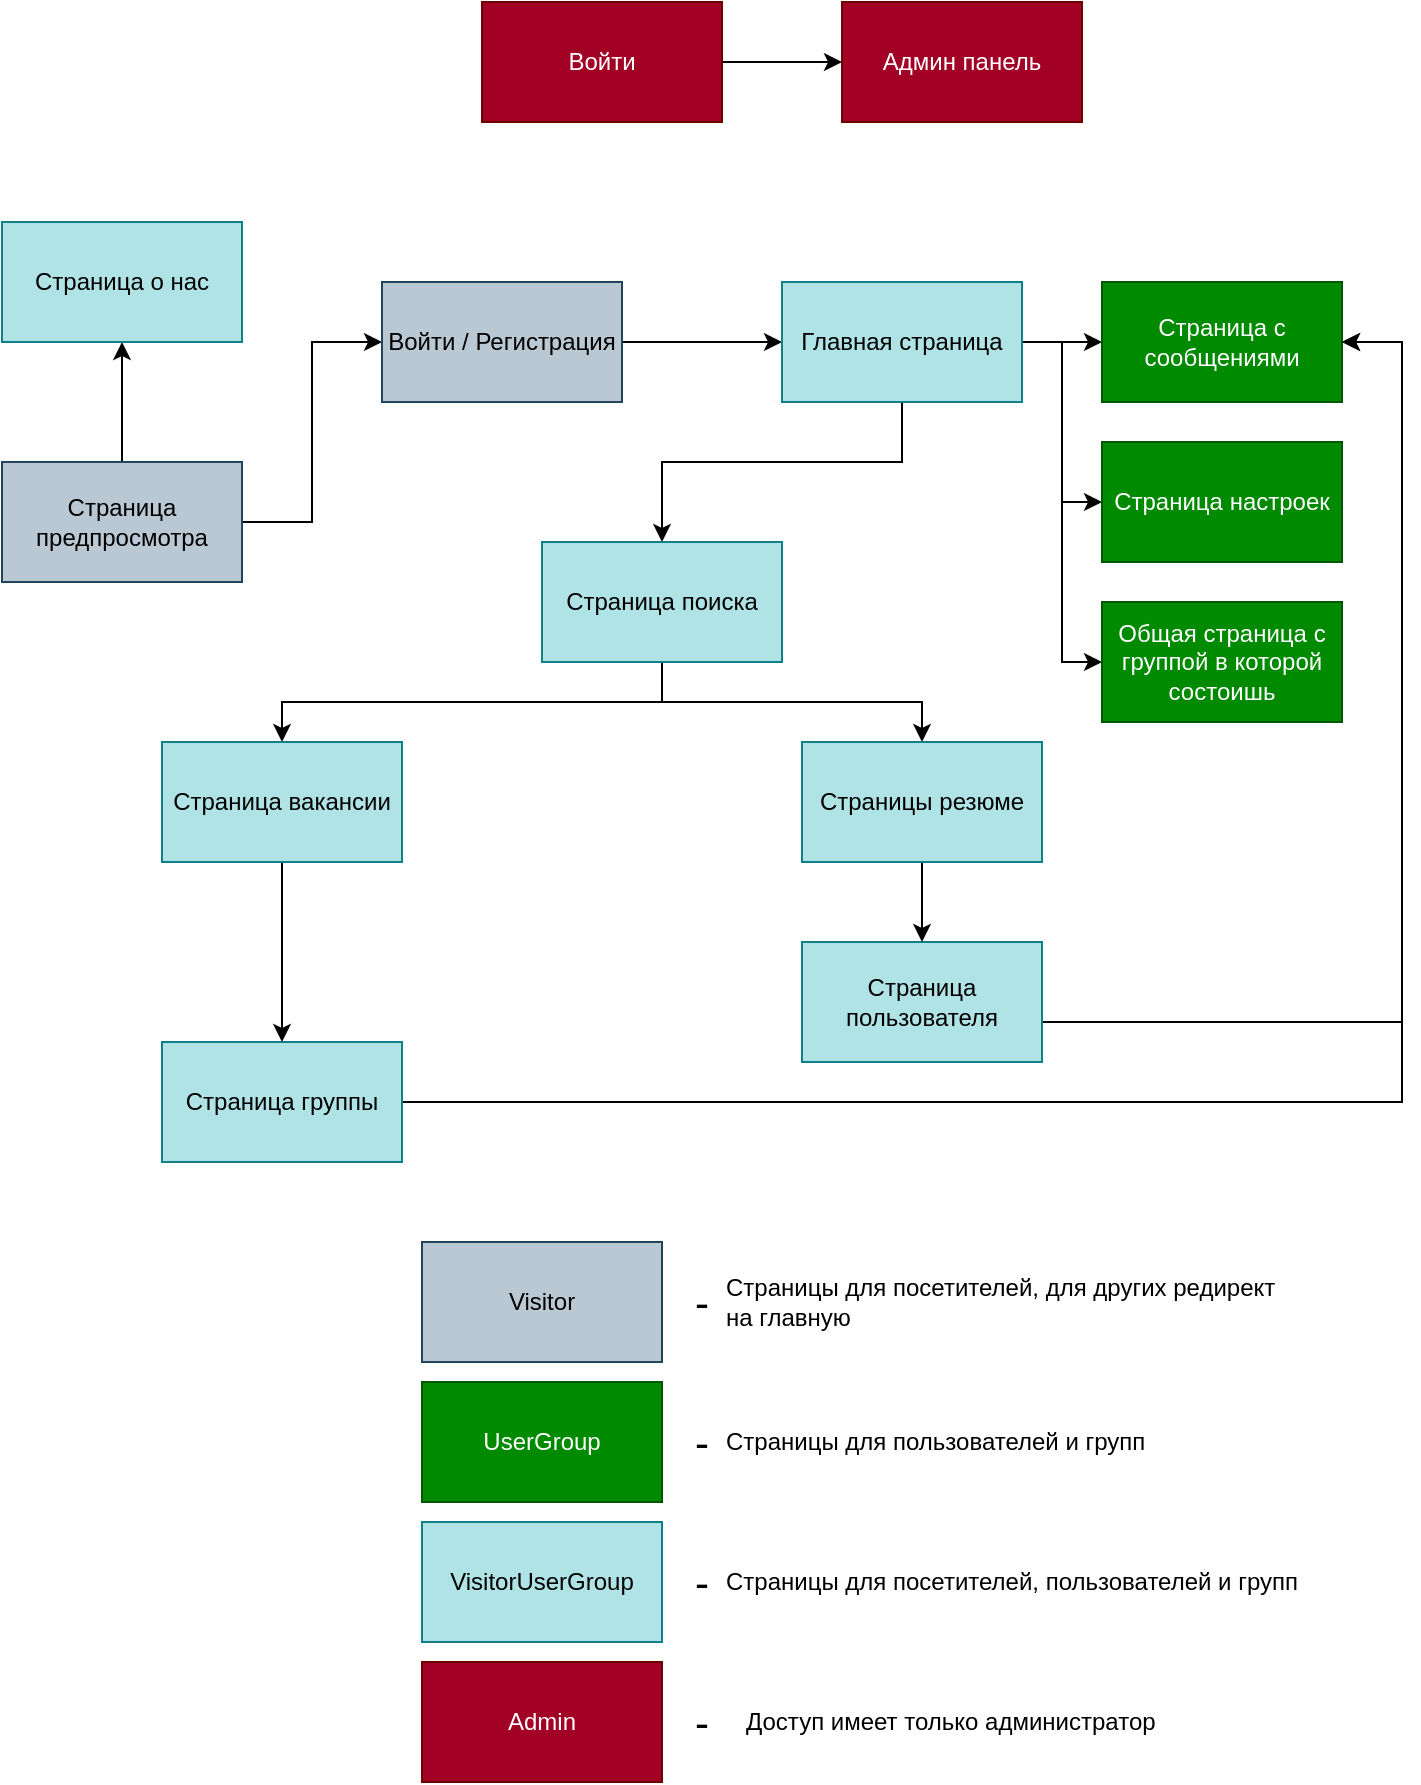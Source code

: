 <mxfile version="14.6.13" type="device"><diagram id="R2lEEEUBdFMjLlhIrx00" name="Page-1"><mxGraphModel dx="1673" dy="915" grid="1" gridSize="10" guides="1" tooltips="1" connect="1" arrows="1" fold="1" page="1" pageScale="1" pageWidth="850" pageHeight="1100" math="0" shadow="0" extFonts="Permanent Marker^https://fonts.googleapis.com/css?family=Permanent+Marker"><root><mxCell id="0"/><mxCell id="1" parent="0"/><mxCell id="Xh_Qobi1sX7pn0u71KVi-1" style="edgeStyle=orthogonalEdgeStyle;rounded=0;orthogonalLoop=1;jettySize=auto;html=1;entryX=0;entryY=0.5;entryDx=0;entryDy=0;" parent="1" source="Xh_Qobi1sX7pn0u71KVi-3" target="Xh_Qobi1sX7pn0u71KVi-5" edge="1"><mxGeometry relative="1" as="geometry"/></mxCell><mxCell id="Xh_Qobi1sX7pn0u71KVi-2" style="edgeStyle=orthogonalEdgeStyle;rounded=0;orthogonalLoop=1;jettySize=auto;html=1;entryX=0.5;entryY=1;entryDx=0;entryDy=0;fontSize=12;" parent="1" source="Xh_Qobi1sX7pn0u71KVi-3" target="Xh_Qobi1sX7pn0u71KVi-33" edge="1"><mxGeometry relative="1" as="geometry"/></mxCell><mxCell id="Xh_Qobi1sX7pn0u71KVi-3" value="Страница предпросмотра" style="rounded=0;whiteSpace=wrap;html=1;fillColor=#bac8d3;strokeColor=#23445d;" parent="1" vertex="1"><mxGeometry x="30" y="320" width="120" height="60" as="geometry"/></mxCell><mxCell id="Xh_Qobi1sX7pn0u71KVi-4" style="edgeStyle=orthogonalEdgeStyle;rounded=0;orthogonalLoop=1;jettySize=auto;html=1;entryX=0;entryY=0.5;entryDx=0;entryDy=0;" parent="1" source="Xh_Qobi1sX7pn0u71KVi-5" target="Xh_Qobi1sX7pn0u71KVi-16" edge="1"><mxGeometry relative="1" as="geometry"/></mxCell><mxCell id="Xh_Qobi1sX7pn0u71KVi-5" value="Войти / Регистрация" style="rounded=0;whiteSpace=wrap;html=1;fillColor=#bac8d3;strokeColor=#23445d;" parent="1" vertex="1"><mxGeometry x="220" y="230" width="120" height="60" as="geometry"/></mxCell><mxCell id="Xh_Qobi1sX7pn0u71KVi-6" style="edgeStyle=orthogonalEdgeStyle;rounded=0;orthogonalLoop=1;jettySize=auto;html=1;entryX=0;entryY=0.5;entryDx=0;entryDy=0;" parent="1" source="Xh_Qobi1sX7pn0u71KVi-7" target="Xh_Qobi1sX7pn0u71KVi-8" edge="1"><mxGeometry relative="1" as="geometry"/></mxCell><mxCell id="Xh_Qobi1sX7pn0u71KVi-7" value="Войти" style="rounded=0;whiteSpace=wrap;html=1;fillColor=#a20025;strokeColor=#6F0000;fontColor=#ffffff;" parent="1" vertex="1"><mxGeometry x="270" y="90" width="120" height="60" as="geometry"/></mxCell><mxCell id="Xh_Qobi1sX7pn0u71KVi-8" value="Админ панель" style="rounded=0;whiteSpace=wrap;html=1;fillColor=#a20025;strokeColor=#6F0000;fontColor=#ffffff;" parent="1" vertex="1"><mxGeometry x="450" y="90" width="120" height="60" as="geometry"/></mxCell><mxCell id="Xh_Qobi1sX7pn0u71KVi-10" style="edgeStyle=orthogonalEdgeStyle;rounded=0;orthogonalLoop=1;jettySize=auto;html=1;entryX=0;entryY=0.5;entryDx=0;entryDy=0;" parent="1" source="Xh_Qobi1sX7pn0u71KVi-16" target="Xh_Qobi1sX7pn0u71KVi-18" edge="1"><mxGeometry relative="1" as="geometry"/></mxCell><mxCell id="Xh_Qobi1sX7pn0u71KVi-11" style="edgeStyle=orthogonalEdgeStyle;rounded=0;orthogonalLoop=1;jettySize=auto;html=1;entryX=0;entryY=0.5;entryDx=0;entryDy=0;" parent="1" source="Xh_Qobi1sX7pn0u71KVi-16" target="Xh_Qobi1sX7pn0u71KVi-19" edge="1"><mxGeometry relative="1" as="geometry"/></mxCell><mxCell id="Xh_Qobi1sX7pn0u71KVi-12" style="edgeStyle=orthogonalEdgeStyle;rounded=0;orthogonalLoop=1;jettySize=auto;html=1;entryX=0.5;entryY=0;entryDx=0;entryDy=0;" parent="1" source="Xh_Qobi1sX7pn0u71KVi-16" target="Xh_Qobi1sX7pn0u71KVi-22" edge="1"><mxGeometry relative="1" as="geometry"><Array as="points"><mxPoint x="480" y="320"/><mxPoint x="360" y="320"/></Array></mxGeometry></mxCell><mxCell id="Xh_Qobi1sX7pn0u71KVi-13" style="edgeStyle=orthogonalEdgeStyle;rounded=0;orthogonalLoop=1;jettySize=auto;html=1;entryX=0;entryY=0.5;entryDx=0;entryDy=0;" parent="1" source="Xh_Qobi1sX7pn0u71KVi-16" target="Xh_Qobi1sX7pn0u71KVi-27" edge="1"><mxGeometry relative="1" as="geometry"><Array as="points"><mxPoint x="560" y="260"/><mxPoint x="560" y="420"/></Array></mxGeometry></mxCell><mxCell id="Xh_Qobi1sX7pn0u71KVi-16" value="Главная страница" style="rounded=0;whiteSpace=wrap;html=1;fillColor=#b0e3e6;strokeColor=#0e8088;" parent="1" vertex="1"><mxGeometry x="420" y="230" width="120" height="60" as="geometry"/></mxCell><mxCell id="Xh_Qobi1sX7pn0u71KVi-18" value="Страница с сообщениями" style="rounded=0;whiteSpace=wrap;html=1;fillColor=#008a00;strokeColor=#005700;fontColor=#ffffff;" parent="1" vertex="1"><mxGeometry x="580" y="230" width="120" height="60" as="geometry"/></mxCell><mxCell id="Xh_Qobi1sX7pn0u71KVi-19" value="Страница настроек" style="rounded=0;whiteSpace=wrap;html=1;fillColor=#008a00;strokeColor=#005700;fontColor=#ffffff;" parent="1" vertex="1"><mxGeometry x="580" y="310" width="120" height="60" as="geometry"/></mxCell><mxCell id="0JMPaUNBSIW7Mizg-d9R-5" style="edgeStyle=orthogonalEdgeStyle;rounded=0;orthogonalLoop=1;jettySize=auto;html=1;entryX=0.5;entryY=0;entryDx=0;entryDy=0;" edge="1" parent="1" source="Xh_Qobi1sX7pn0u71KVi-22" target="0JMPaUNBSIW7Mizg-d9R-2"><mxGeometry relative="1" as="geometry"><Array as="points"><mxPoint x="360" y="440"/><mxPoint x="170" y="440"/></Array></mxGeometry></mxCell><mxCell id="0JMPaUNBSIW7Mizg-d9R-6" style="edgeStyle=orthogonalEdgeStyle;rounded=0;orthogonalLoop=1;jettySize=auto;html=1;entryX=0.5;entryY=0;entryDx=0;entryDy=0;" edge="1" parent="1" source="Xh_Qobi1sX7pn0u71KVi-22" target="0JMPaUNBSIW7Mizg-d9R-1"><mxGeometry relative="1" as="geometry"><Array as="points"><mxPoint x="360" y="440"/><mxPoint x="490" y="440"/></Array></mxGeometry></mxCell><mxCell id="Xh_Qobi1sX7pn0u71KVi-22" value="Страница поиска" style="rounded=0;whiteSpace=wrap;html=1;fillColor=#b0e3e6;strokeColor=#0e8088;" parent="1" vertex="1"><mxGeometry x="300" y="360" width="120" height="60" as="geometry"/></mxCell><mxCell id="Xh_Qobi1sX7pn0u71KVi-23" style="edgeStyle=orthogonalEdgeStyle;rounded=0;orthogonalLoop=1;jettySize=auto;html=1;entryX=1;entryY=0.5;entryDx=0;entryDy=0;fontSize=16;" parent="1" source="Xh_Qobi1sX7pn0u71KVi-24" target="Xh_Qobi1sX7pn0u71KVi-18" edge="1"><mxGeometry relative="1" as="geometry"><Array as="points"><mxPoint x="730" y="640"/><mxPoint x="730" y="260"/></Array></mxGeometry></mxCell><mxCell id="Xh_Qobi1sX7pn0u71KVi-24" value="Страница группы" style="rounded=0;whiteSpace=wrap;html=1;fillColor=#b0e3e6;strokeColor=#0e8088;" parent="1" vertex="1"><mxGeometry x="110" y="610" width="120" height="60" as="geometry"/></mxCell><mxCell id="Xh_Qobi1sX7pn0u71KVi-25" style="edgeStyle=orthogonalEdgeStyle;rounded=0;orthogonalLoop=1;jettySize=auto;html=1;entryX=1;entryY=0.5;entryDx=0;entryDy=0;fontSize=16;" parent="1" source="Xh_Qobi1sX7pn0u71KVi-26" target="Xh_Qobi1sX7pn0u71KVi-18" edge="1"><mxGeometry relative="1" as="geometry"><Array as="points"><mxPoint x="490" y="600"/><mxPoint x="730" y="600"/><mxPoint x="730" y="260"/></Array></mxGeometry></mxCell><mxCell id="Xh_Qobi1sX7pn0u71KVi-26" value="Страница пользователя" style="rounded=0;whiteSpace=wrap;html=1;fillColor=#b0e3e6;strokeColor=#0e8088;" parent="1" vertex="1"><mxGeometry x="430" y="560" width="120" height="60" as="geometry"/></mxCell><mxCell id="Xh_Qobi1sX7pn0u71KVi-27" value="Общая страница с группой в которой состоишь" style="rounded=0;whiteSpace=wrap;html=1;fillColor=#008a00;strokeColor=#005700;fontColor=#ffffff;" parent="1" vertex="1"><mxGeometry x="580" y="390" width="120" height="60" as="geometry"/></mxCell><mxCell id="Xh_Qobi1sX7pn0u71KVi-33" value="Страница о нас" style="rounded=0;whiteSpace=wrap;html=1;fontSize=12;align=center;fillColor=#b0e3e6;strokeColor=#0e8088;" parent="1" vertex="1"><mxGeometry x="30" y="200" width="120" height="60" as="geometry"/></mxCell><mxCell id="Xh_Qobi1sX7pn0u71KVi-89" value="" style="group" parent="1" vertex="1" connectable="0"><mxGeometry x="240" y="850" width="440" height="60" as="geometry"/></mxCell><mxCell id="Xh_Qobi1sX7pn0u71KVi-80" value="VisitorUserGroup" style="rounded=0;whiteSpace=wrap;html=1;fillColor=#b0e3e6;strokeColor=#0e8088;" parent="Xh_Qobi1sX7pn0u71KVi-89" vertex="1"><mxGeometry width="120" height="60" as="geometry"/></mxCell><mxCell id="Xh_Qobi1sX7pn0u71KVi-81" value="&lt;div&gt;&lt;span&gt;Страницы для посетителей, пользователей и групп&lt;/span&gt;&lt;/div&gt;" style="text;html=1;strokeColor=none;fillColor=none;align=left;verticalAlign=middle;whiteSpace=wrap;rounded=0;" parent="Xh_Qobi1sX7pn0u71KVi-89" vertex="1"><mxGeometry x="150" y="20" width="290" height="20" as="geometry"/></mxCell><mxCell id="Xh_Qobi1sX7pn0u71KVi-82" value="&lt;font style=&quot;font-size: 21px&quot;&gt;-&lt;/font&gt;" style="text;html=1;strokeColor=none;fillColor=none;align=center;verticalAlign=middle;whiteSpace=wrap;rounded=0;fontSize=16;" parent="Xh_Qobi1sX7pn0u71KVi-89" vertex="1"><mxGeometry x="120" y="20" width="40" height="20" as="geometry"/></mxCell><mxCell id="Xh_Qobi1sX7pn0u71KVi-90" value="" style="group" parent="1" vertex="1" connectable="0"><mxGeometry x="240" y="710" width="430" height="60" as="geometry"/></mxCell><mxCell id="Xh_Qobi1sX7pn0u71KVi-73" value="Visitor" style="rounded=0;whiteSpace=wrap;html=1;fillColor=#bac8d3;strokeColor=#23445d;" parent="Xh_Qobi1sX7pn0u71KVi-90" vertex="1"><mxGeometry width="120" height="60" as="geometry"/></mxCell><mxCell id="Xh_Qobi1sX7pn0u71KVi-78" value="&lt;div&gt;&lt;span&gt;Страницы для посетителей, для других редирект на главную&lt;/span&gt;&lt;/div&gt;" style="text;html=1;strokeColor=none;fillColor=none;align=left;verticalAlign=middle;whiteSpace=wrap;rounded=0;" parent="Xh_Qobi1sX7pn0u71KVi-90" vertex="1"><mxGeometry x="150" y="20" width="280" height="20" as="geometry"/></mxCell><mxCell id="Xh_Qobi1sX7pn0u71KVi-79" value="&lt;font style=&quot;font-size: 21px&quot;&gt;-&lt;/font&gt;" style="text;html=1;strokeColor=none;fillColor=none;align=center;verticalAlign=middle;whiteSpace=wrap;rounded=0;fontSize=16;" parent="Xh_Qobi1sX7pn0u71KVi-90" vertex="1"><mxGeometry x="120" y="20" width="40" height="20" as="geometry"/></mxCell><mxCell id="Xh_Qobi1sX7pn0u71KVi-91" value="" style="group" parent="1" vertex="1" connectable="0"><mxGeometry x="240" y="920" width="390" height="60" as="geometry"/></mxCell><mxCell id="Xh_Qobi1sX7pn0u71KVi-36" value="Admin" style="rounded=0;whiteSpace=wrap;html=1;fillColor=#a20025;strokeColor=#6F0000;fontColor=#ffffff;" parent="Xh_Qobi1sX7pn0u71KVi-91" vertex="1"><mxGeometry width="120" height="60" as="geometry"/></mxCell><mxCell id="Xh_Qobi1sX7pn0u71KVi-71" value="&lt;div&gt;&lt;span&gt;Доступ имеет только администратор&lt;/span&gt;&lt;/div&gt;" style="text;html=1;strokeColor=none;fillColor=none;align=left;verticalAlign=middle;whiteSpace=wrap;rounded=0;" parent="Xh_Qobi1sX7pn0u71KVi-91" vertex="1"><mxGeometry x="160" y="20" width="230" height="20" as="geometry"/></mxCell><mxCell id="Xh_Qobi1sX7pn0u71KVi-72" value="&lt;font style=&quot;font-size: 21px&quot;&gt;-&lt;/font&gt;" style="text;html=1;strokeColor=none;fillColor=none;align=center;verticalAlign=middle;whiteSpace=wrap;rounded=0;fontSize=16;" parent="Xh_Qobi1sX7pn0u71KVi-91" vertex="1"><mxGeometry x="120" y="20" width="40" height="20" as="geometry"/></mxCell><mxCell id="Xh_Qobi1sX7pn0u71KVi-92" value="" style="group" parent="1" vertex="1" connectable="0"><mxGeometry x="240" y="780" width="440" height="60" as="geometry"/></mxCell><mxCell id="Xh_Qobi1sX7pn0u71KVi-86" value="UserGroup" style="rounded=0;whiteSpace=wrap;html=1;fillColor=#008a00;strokeColor=#005700;fontColor=#ffffff;" parent="Xh_Qobi1sX7pn0u71KVi-92" vertex="1"><mxGeometry width="120" height="60" as="geometry"/></mxCell><mxCell id="Xh_Qobi1sX7pn0u71KVi-87" value="&lt;div&gt;&lt;span&gt;Страницы для пользователей и групп&lt;/span&gt;&lt;/div&gt;" style="text;html=1;strokeColor=none;fillColor=none;align=left;verticalAlign=middle;whiteSpace=wrap;rounded=0;" parent="Xh_Qobi1sX7pn0u71KVi-92" vertex="1"><mxGeometry x="150" y="20" width="290" height="20" as="geometry"/></mxCell><mxCell id="Xh_Qobi1sX7pn0u71KVi-88" value="&lt;font style=&quot;font-size: 21px&quot;&gt;-&lt;/font&gt;" style="text;html=1;strokeColor=none;fillColor=none;align=center;verticalAlign=middle;whiteSpace=wrap;rounded=0;fontSize=16;" parent="Xh_Qobi1sX7pn0u71KVi-92" vertex="1"><mxGeometry x="120" y="20" width="40" height="20" as="geometry"/></mxCell><mxCell id="0JMPaUNBSIW7Mizg-d9R-7" style="edgeStyle=orthogonalEdgeStyle;rounded=0;orthogonalLoop=1;jettySize=auto;html=1;entryX=0.5;entryY=0;entryDx=0;entryDy=0;" edge="1" parent="1" source="0JMPaUNBSIW7Mizg-d9R-1" target="Xh_Qobi1sX7pn0u71KVi-26"><mxGeometry relative="1" as="geometry"/></mxCell><mxCell id="0JMPaUNBSIW7Mizg-d9R-1" value="Страницы резюме" style="rounded=0;whiteSpace=wrap;html=1;fillColor=#b0e3e6;strokeColor=#0e8088;" vertex="1" parent="1"><mxGeometry x="430" y="460" width="120" height="60" as="geometry"/></mxCell><mxCell id="0JMPaUNBSIW7Mizg-d9R-4" style="edgeStyle=orthogonalEdgeStyle;rounded=0;orthogonalLoop=1;jettySize=auto;html=1;entryX=0.5;entryY=0;entryDx=0;entryDy=0;" edge="1" parent="1" source="0JMPaUNBSIW7Mizg-d9R-2" target="Xh_Qobi1sX7pn0u71KVi-24"><mxGeometry relative="1" as="geometry"/></mxCell><mxCell id="0JMPaUNBSIW7Mizg-d9R-2" value="Страница вакансии" style="rounded=0;whiteSpace=wrap;html=1;fillColor=#b0e3e6;strokeColor=#0e8088;" vertex="1" parent="1"><mxGeometry x="110" y="460" width="120" height="60" as="geometry"/></mxCell></root></mxGraphModel></diagram></mxfile>